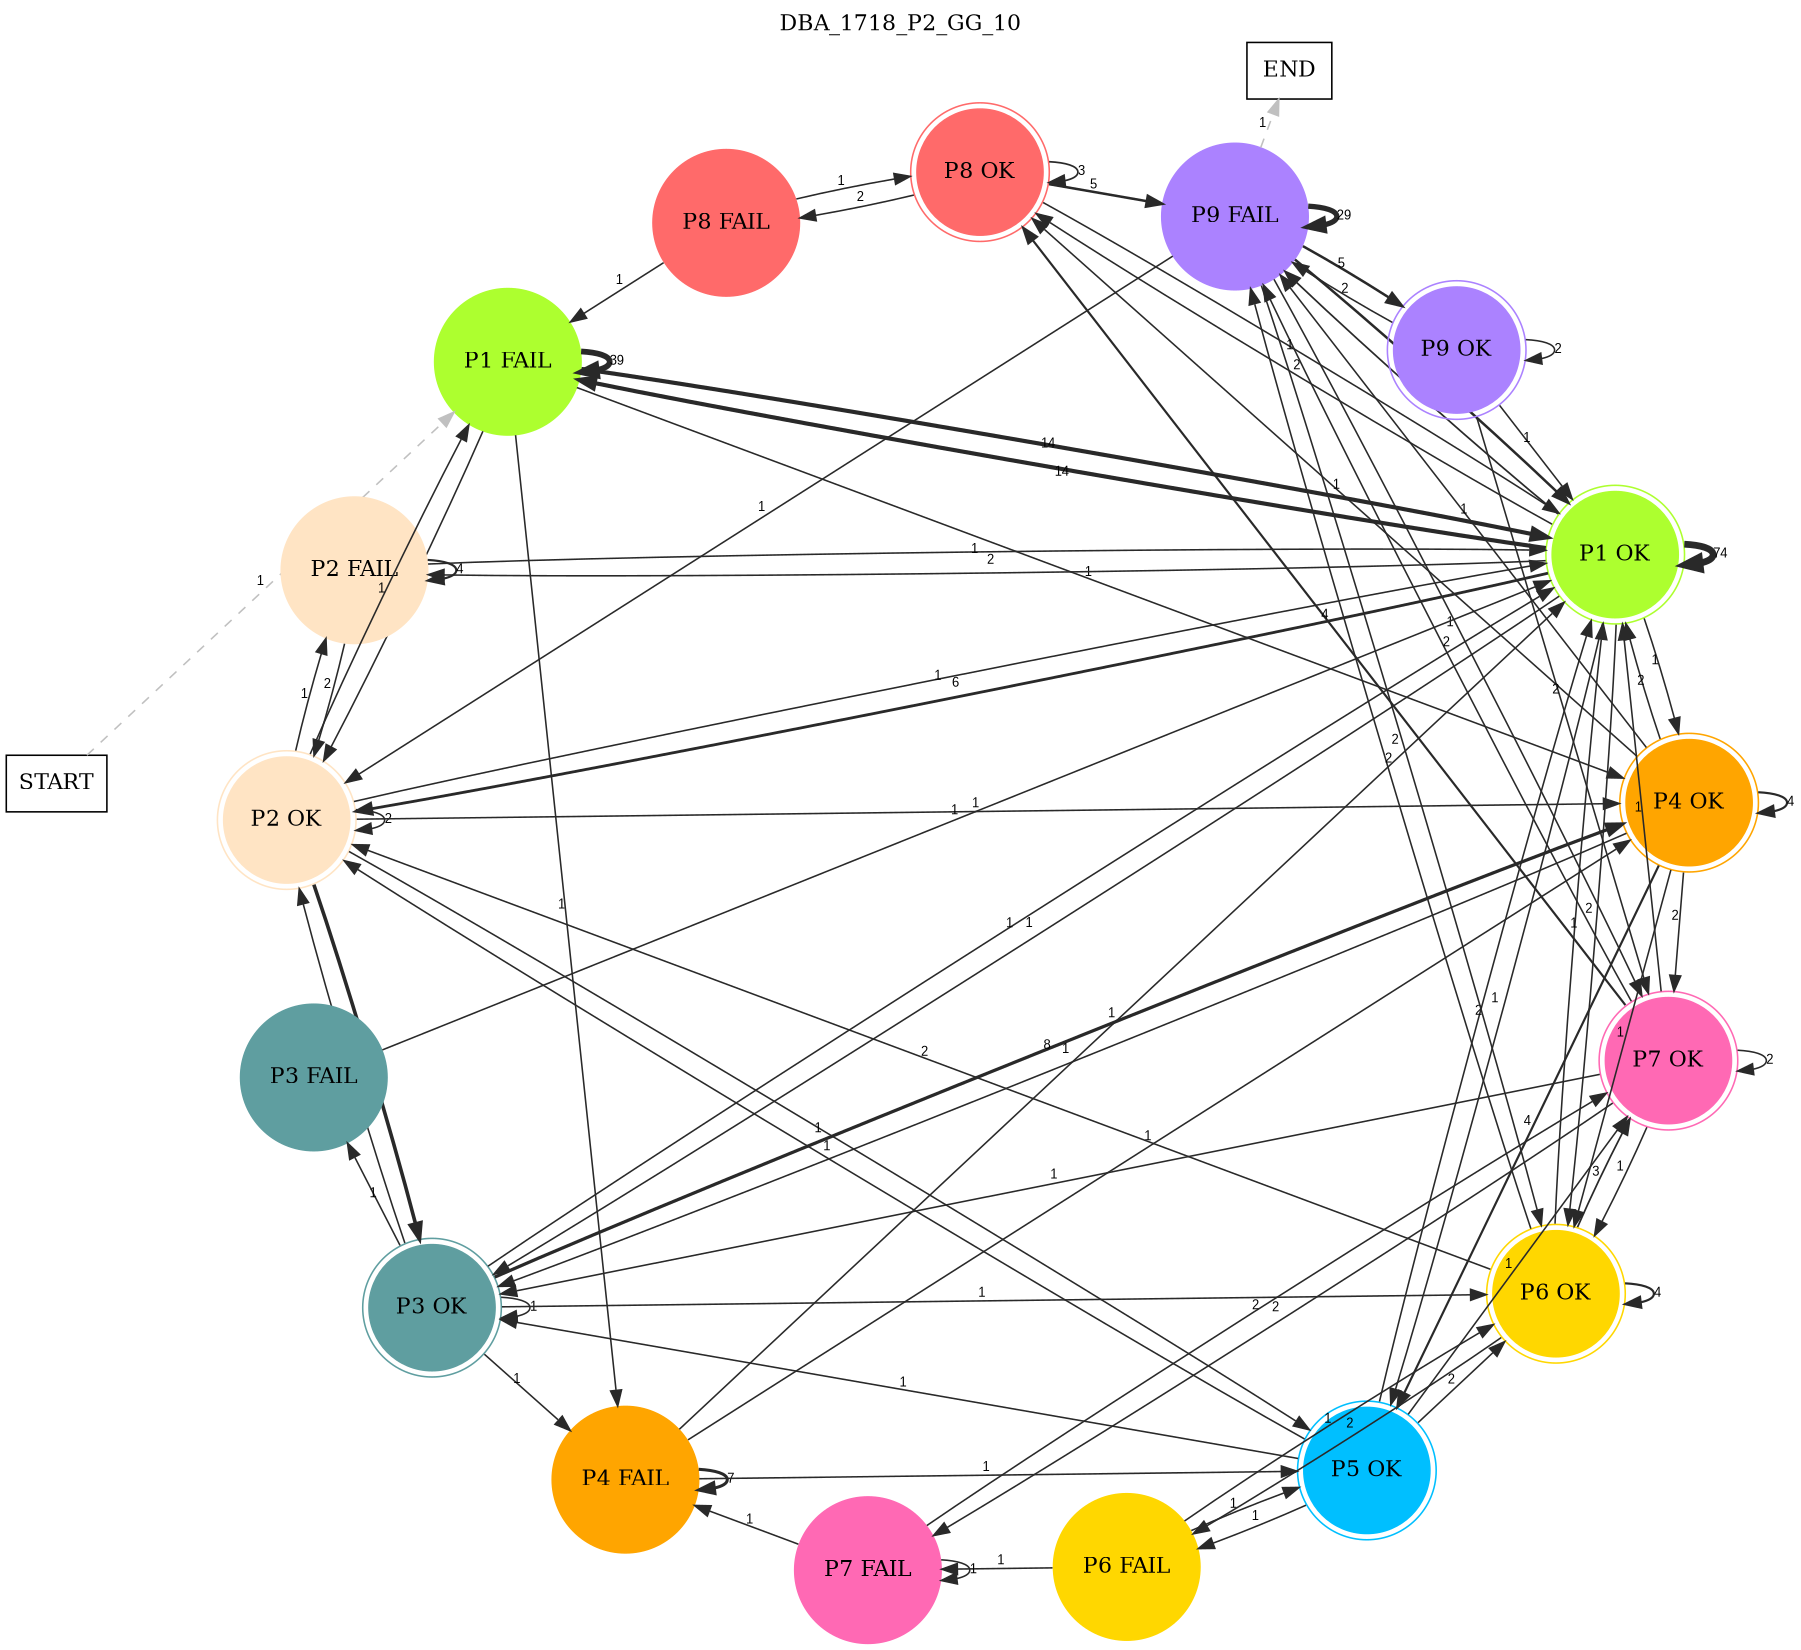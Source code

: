 digraph DBA_1718_P2_GG_10 {
	labelloc="t";
	label=DBA_1718_P2_GG_10;
	dpi = 150
	size="16,11!";
	margin = 0;
layout=circo;
"START" [shape=box, fillcolor=white, style=filled, color=black]
"P1 FAIL" [shape=circle, color=greenyellow, style=filled]
"P1 OK" [shape=circle, color=greenyellow, peripheries=2, style=filled]
"P2 FAIL" [shape=circle, color=bisque, style=filled]
"P2 OK" [shape=circle, color=bisque, peripheries=2, style=filled]
"P3 OK" [shape=circle, color=cadetblue, peripheries=2, style=filled]
"P4 FAIL" [shape=circle, color=orange, style=filled]
"P5 OK" [shape=circle, color=deepskyblue, peripheries=2, style=filled]
"P6 FAIL" [shape=circle, color=gold, style=filled]
"P7 FAIL" [shape=circle, color=hotpink, style=filled]
"P4 OK" [shape=circle, color=orange, peripheries=2, style=filled]
"P7 OK" [shape=circle, color=hotpink, peripheries=2, style=filled]
"P6 OK" [shape=circle, color=gold, peripheries=2, style=filled]
"P9 FAIL" [shape=circle, color=mediumpurple1, style=filled]
"P3 FAIL" [shape=circle, color=cadetblue, style=filled]
"P8 OK" [shape=circle, color=indianred1, peripheries=2, style=filled]
"P8 FAIL" [shape=circle, color=indianred1, style=filled]
"P9 OK" [shape=circle, color=mediumpurple1, peripheries=2, style=filled]
"END" [shape=box, fillcolor=white, style=filled, color=black]
"START" -> "P1 FAIL" [ style = dashed color=grey label ="1" labelfloat=false fontname="Arial" fontsize=8]

"P1 FAIL" -> "P1 FAIL" [ color=grey16 penwidth = "3.66356164612965"label ="39" labelfloat=false fontname="Arial" fontsize=8]

"P1 FAIL" -> "P1 OK" [ color=grey16 penwidth = "2.63905732961526"label ="14" labelfloat=false fontname="Arial" fontsize=8]

"P1 FAIL" -> "P2 OK" [ color=grey16 penwidth = "1"label ="1" labelfloat=false fontname="Arial" fontsize=8]

"P1 FAIL" -> "P4 FAIL" [ color=grey16 penwidth = "1"label ="1" labelfloat=false fontname="Arial" fontsize=8]

"P1 FAIL" -> "P4 OK" [ color=grey16 penwidth = "1"label ="1" labelfloat=false fontname="Arial" fontsize=8]

"P1 OK" -> "P1 FAIL" [ color=grey16 penwidth = "2.63905732961526"label ="14" labelfloat=false fontname="Arial" fontsize=8]

"P1 OK" -> "P1 OK" [ color=grey16 penwidth = "4.30406509320417"label ="74" labelfloat=false fontname="Arial" fontsize=8]

"P1 OK" -> "P2 FAIL" [ color=grey16 penwidth = "1"label ="2" labelfloat=false fontname="Arial" fontsize=8]

"P1 OK" -> "P2 OK" [ color=grey16 penwidth = "1.79175946922805"label ="6" labelfloat=false fontname="Arial" fontsize=8]

"P1 OK" -> "P3 OK" [ color=grey16 penwidth = "1"label ="1" labelfloat=false fontname="Arial" fontsize=8]

"P1 OK" -> "P5 OK" [ color=grey16 penwidth = "1"label ="1" labelfloat=false fontname="Arial" fontsize=8]

"P1 OK" -> "P4 OK" [ color=grey16 penwidth = "1"label ="1" labelfloat=false fontname="Arial" fontsize=8]

"P1 OK" -> "P6 OK" [ color=grey16 penwidth = "1"label ="2" labelfloat=false fontname="Arial" fontsize=8]

"P1 OK" -> "P9 FAIL" [ color=grey16 penwidth = "1.09861228866811"label ="3" labelfloat=false fontname="Arial" fontsize=8]

"P1 OK" -> "P8 OK" [ color=grey16 penwidth = "1"label ="2" labelfloat=false fontname="Arial" fontsize=8]

"P2 FAIL" -> "P1 OK" [ color=grey16 penwidth = "1"label ="1" labelfloat=false fontname="Arial" fontsize=8]

"P2 FAIL" -> "P2 FAIL" [ color=grey16 penwidth = "1.38629436111989"label ="4" labelfloat=false fontname="Arial" fontsize=8]

"P2 FAIL" -> "P2 OK" [ color=grey16 penwidth = "1"label ="2" labelfloat=false fontname="Arial" fontsize=8]

"P2 OK" -> "P1 FAIL" [ color=grey16 penwidth = "1"label ="1" labelfloat=false fontname="Arial" fontsize=8]

"P2 OK" -> "P1 OK" [ color=grey16 penwidth = "1"label ="1" labelfloat=false fontname="Arial" fontsize=8]

"P2 OK" -> "P2 FAIL" [ color=grey16 penwidth = "1"label ="1" labelfloat=false fontname="Arial" fontsize=8]

"P2 OK" -> "P2 OK" [ color=grey16 penwidth = "1"label ="2" labelfloat=false fontname="Arial" fontsize=8]

"P2 OK" -> "P3 OK" [ color=grey16 penwidth = "2.30258509299405"label ="10" labelfloat=false fontname="Arial" fontsize=8]

"P2 OK" -> "P5 OK" [ color=grey16 penwidth = "1"label ="1" labelfloat=false fontname="Arial" fontsize=8]

"P2 OK" -> "P4 OK" [ color=grey16 penwidth = "1"label ="1" labelfloat=false fontname="Arial" fontsize=8]

"P3 OK" -> "P1 OK" [ color=grey16 penwidth = "1"label ="1" labelfloat=false fontname="Arial" fontsize=8]

"P3 OK" -> "P2 OK" [ color=grey16 penwidth = "1"label ="2" labelfloat=false fontname="Arial" fontsize=8]

"P3 OK" -> "P3 OK" [ color=grey16 penwidth = "1"label ="1" labelfloat=false fontname="Arial" fontsize=8]

"P3 OK" -> "P4 FAIL" [ color=grey16 penwidth = "1"label ="1" labelfloat=false fontname="Arial" fontsize=8]

"P3 OK" -> "P4 OK" [ color=grey16 penwidth = "2.07944154167984"label ="8" labelfloat=false fontname="Arial" fontsize=8]

"P3 OK" -> "P6 OK" [ color=grey16 penwidth = "1"label ="1" labelfloat=false fontname="Arial" fontsize=8]

"P3 OK" -> "P3 FAIL" [ color=grey16 penwidth = "1"label ="1" labelfloat=false fontname="Arial" fontsize=8]

"P4 FAIL" -> "P1 OK" [ color=grey16 penwidth = "1"label ="1" labelfloat=false fontname="Arial" fontsize=8]

"P4 FAIL" -> "P4 FAIL" [ color=grey16 penwidth = "1.94591014905531"label ="7" labelfloat=false fontname="Arial" fontsize=8]

"P4 FAIL" -> "P5 OK" [ color=grey16 penwidth = "1"label ="1" labelfloat=false fontname="Arial" fontsize=8]

"P4 FAIL" -> "P4 OK" [ color=grey16 penwidth = "1"label ="1" labelfloat=false fontname="Arial" fontsize=8]

"P5 OK" -> "P1 OK" [ color=grey16 penwidth = "1"label ="2" labelfloat=false fontname="Arial" fontsize=8]

"P5 OK" -> "P2 OK" [ color=grey16 penwidth = "1"label ="1" labelfloat=false fontname="Arial" fontsize=8]

"P5 OK" -> "P3 OK" [ color=grey16 penwidth = "1"label ="1" labelfloat=false fontname="Arial" fontsize=8]

"P5 OK" -> "P6 FAIL" [ color=grey16 penwidth = "1"label ="1" labelfloat=false fontname="Arial" fontsize=8]

"P5 OK" -> "P7 OK" [ color=grey16 penwidth = "1"label ="1" labelfloat=false fontname="Arial" fontsize=8]

"P5 OK" -> "P6 OK" [ color=grey16 penwidth = "1"label ="2" labelfloat=false fontname="Arial" fontsize=8]

"P6 FAIL" -> "P5 OK" [ color=grey16 penwidth = "1"label ="1" labelfloat=false fontname="Arial" fontsize=8]

"P6 FAIL" -> "P7 FAIL" [ color=grey16 penwidth = "1"label ="1" labelfloat=false fontname="Arial" fontsize=8]

"P6 FAIL" -> "P6 OK" [ color=grey16 penwidth = "1"label ="1" labelfloat=false fontname="Arial" fontsize=8]

"P7 FAIL" -> "P4 FAIL" [ color=grey16 penwidth = "1"label ="1" labelfloat=false fontname="Arial" fontsize=8]

"P7 FAIL" -> "P7 FAIL" [ color=grey16 penwidth = "1"label ="1" labelfloat=false fontname="Arial" fontsize=8]

"P7 FAIL" -> "P7 OK" [ color=grey16 penwidth = "1"label ="2" labelfloat=false fontname="Arial" fontsize=8]

"P4 OK" -> "P1 OK" [ color=grey16 penwidth = "1"label ="2" labelfloat=false fontname="Arial" fontsize=8]

"P4 OK" -> "P3 OK" [ color=grey16 penwidth = "1"label ="1" labelfloat=false fontname="Arial" fontsize=8]

"P4 OK" -> "P5 OK" [ color=grey16 penwidth = "1.38629436111989"label ="4" labelfloat=false fontname="Arial" fontsize=8]

"P4 OK" -> "P4 OK" [ color=grey16 penwidth = "1.38629436111989"label ="4" labelfloat=false fontname="Arial" fontsize=8]

"P4 OK" -> "P7 OK" [ color=grey16 penwidth = "1"label ="2" labelfloat=false fontname="Arial" fontsize=8]

"P4 OK" -> "P6 OK" [ color=grey16 penwidth = "1"label ="1" labelfloat=false fontname="Arial" fontsize=8]

"P4 OK" -> "P9 FAIL" [ color=grey16 penwidth = "1"label ="1" labelfloat=false fontname="Arial" fontsize=8]

"P4 OK" -> "P8 OK" [ color=grey16 penwidth = "1"label ="1" labelfloat=false fontname="Arial" fontsize=8]

"P7 OK" -> "P1 OK" [ color=grey16 penwidth = "1"label ="1" labelfloat=false fontname="Arial" fontsize=8]

"P7 OK" -> "P3 OK" [ color=grey16 penwidth = "1"label ="1" labelfloat=false fontname="Arial" fontsize=8]

"P7 OK" -> "P7 FAIL" [ color=grey16 penwidth = "1"label ="2" labelfloat=false fontname="Arial" fontsize=8]

"P7 OK" -> "P7 OK" [ color=grey16 penwidth = "1"label ="2" labelfloat=false fontname="Arial" fontsize=8]

"P7 OK" -> "P6 OK" [ color=grey16 penwidth = "1"label ="1" labelfloat=false fontname="Arial" fontsize=8]

"P7 OK" -> "P9 FAIL" [ color=grey16 penwidth = "1"label ="2" labelfloat=false fontname="Arial" fontsize=8]

"P7 OK" -> "P8 OK" [ color=grey16 penwidth = "1.38629436111989"label ="4" labelfloat=false fontname="Arial" fontsize=8]

"P6 OK" -> "P1 OK" [ color=grey16 penwidth = "1"label ="1" labelfloat=false fontname="Arial" fontsize=8]

"P6 OK" -> "P2 OK" [ color=grey16 penwidth = "1"label ="2" labelfloat=false fontname="Arial" fontsize=8]

"P6 OK" -> "P6 FAIL" [ color=grey16 penwidth = "1"label ="2" labelfloat=false fontname="Arial" fontsize=8]

"P6 OK" -> "P7 OK" [ color=grey16 penwidth = "1.09861228866811"label ="3" labelfloat=false fontname="Arial" fontsize=8]

"P6 OK" -> "P6 OK" [ color=grey16 penwidth = "1.38629436111989"label ="4" labelfloat=false fontname="Arial" fontsize=8]

"P6 OK" -> "P9 FAIL" [ color=grey16 penwidth = "1"label ="2" labelfloat=false fontname="Arial" fontsize=8]

"P9 FAIL" -> "P1 OK" [ color=grey16 penwidth = "1.6094379124341"label ="5" labelfloat=false fontname="Arial" fontsize=8]

"P9 FAIL" -> "P2 OK" [ color=grey16 penwidth = "1"label ="1" labelfloat=false fontname="Arial" fontsize=8]

"P9 FAIL" -> "P7 OK" [ color=grey16 penwidth = "1"label ="1" labelfloat=false fontname="Arial" fontsize=8]

"P9 FAIL" -> "P6 OK" [ color=grey16 penwidth = "1"label ="2" labelfloat=false fontname="Arial" fontsize=8]

"P9 FAIL" -> "P9 FAIL" [ color=grey16 penwidth = "3.36729582998647"label ="29" labelfloat=false fontname="Arial" fontsize=8]

"P9 FAIL" -> "P9 OK" [ color=grey16 penwidth = "1.6094379124341"label ="5" labelfloat=false fontname="Arial" fontsize=8]

"P9 FAIL" -> "END" [ style = dashed color=grey label ="1" labelfloat=false fontname="Arial" fontsize=8]

"P3 FAIL" -> "P1 OK" [ color=grey16 penwidth = "1"label ="1" labelfloat=false fontname="Arial" fontsize=8]

"P8 OK" -> "P1 OK" [ color=grey16 penwidth = "1"label ="1" labelfloat=false fontname="Arial" fontsize=8]

"P8 OK" -> "P9 FAIL" [ color=grey16 penwidth = "1.6094379124341"label ="5" labelfloat=false fontname="Arial" fontsize=8]

"P8 OK" -> "P8 OK" [ color=grey16 penwidth = "1.09861228866811"label ="3" labelfloat=false fontname="Arial" fontsize=8]

"P8 OK" -> "P8 FAIL" [ color=grey16 penwidth = "1"label ="2" labelfloat=false fontname="Arial" fontsize=8]

"P8 FAIL" -> "P1 FAIL" [ color=grey16 penwidth = "1"label ="1" labelfloat=false fontname="Arial" fontsize=8]

"P8 FAIL" -> "P8 OK" [ color=grey16 penwidth = "1"label ="1" labelfloat=false fontname="Arial" fontsize=8]

"P9 OK" -> "P1 OK" [ color=grey16 penwidth = "1"label ="1" labelfloat=false fontname="Arial" fontsize=8]

"P9 OK" -> "P7 OK" [ color=grey16 penwidth = "1"label ="2" labelfloat=false fontname="Arial" fontsize=8]

"P9 OK" -> "P9 FAIL" [ color=grey16 penwidth = "1"label ="2" labelfloat=false fontname="Arial" fontsize=8]

"P9 OK" -> "P9 OK" [ color=grey16 penwidth = "1"label ="2" labelfloat=false fontname="Arial" fontsize=8]

}
